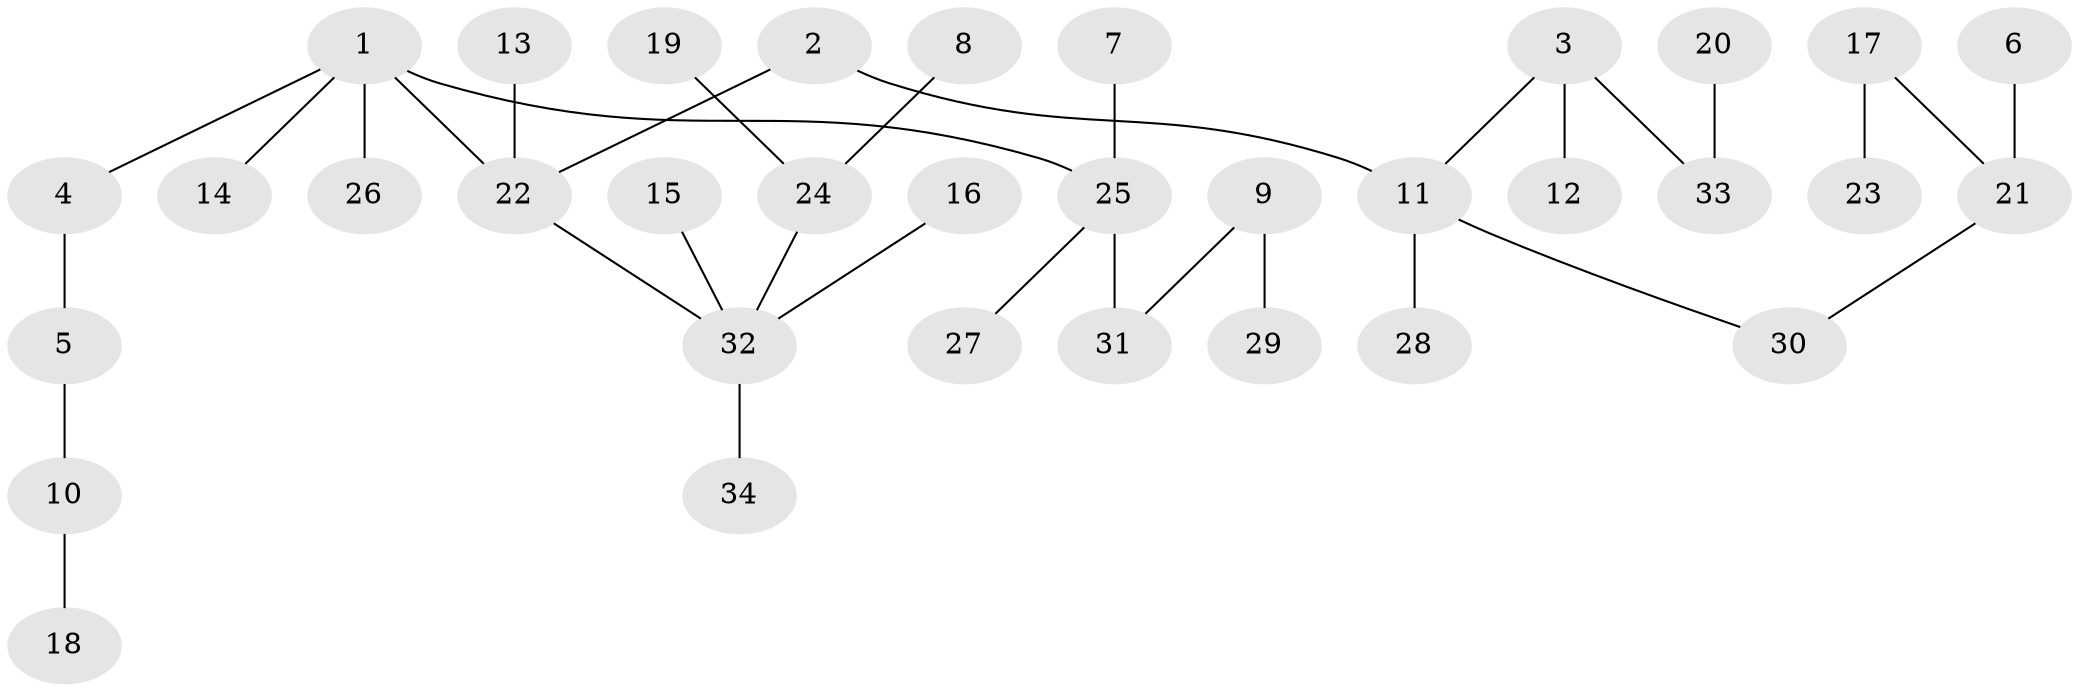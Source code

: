 // original degree distribution, {3: 0.08955223880597014, 4: 0.04477611940298507, 5: 0.04477611940298507, 6: 0.029850746268656716, 2: 0.3283582089552239, 1: 0.4626865671641791}
// Generated by graph-tools (version 1.1) at 2025/37/03/04/25 23:37:15]
// undirected, 34 vertices, 33 edges
graph export_dot {
  node [color=gray90,style=filled];
  1;
  2;
  3;
  4;
  5;
  6;
  7;
  8;
  9;
  10;
  11;
  12;
  13;
  14;
  15;
  16;
  17;
  18;
  19;
  20;
  21;
  22;
  23;
  24;
  25;
  26;
  27;
  28;
  29;
  30;
  31;
  32;
  33;
  34;
  1 -- 4 [weight=1.0];
  1 -- 14 [weight=1.0];
  1 -- 22 [weight=1.0];
  1 -- 25 [weight=1.0];
  1 -- 26 [weight=1.0];
  2 -- 11 [weight=1.0];
  2 -- 22 [weight=1.0];
  3 -- 11 [weight=1.0];
  3 -- 12 [weight=1.0];
  3 -- 33 [weight=1.0];
  4 -- 5 [weight=1.0];
  5 -- 10 [weight=1.0];
  6 -- 21 [weight=1.0];
  7 -- 25 [weight=1.0];
  8 -- 24 [weight=1.0];
  9 -- 29 [weight=1.0];
  9 -- 31 [weight=1.0];
  10 -- 18 [weight=1.0];
  11 -- 28 [weight=1.0];
  11 -- 30 [weight=1.0];
  13 -- 22 [weight=1.0];
  15 -- 32 [weight=1.0];
  16 -- 32 [weight=1.0];
  17 -- 21 [weight=1.0];
  17 -- 23 [weight=1.0];
  19 -- 24 [weight=1.0];
  20 -- 33 [weight=1.0];
  21 -- 30 [weight=1.0];
  22 -- 32 [weight=1.0];
  24 -- 32 [weight=1.0];
  25 -- 27 [weight=1.0];
  25 -- 31 [weight=1.0];
  32 -- 34 [weight=1.0];
}
